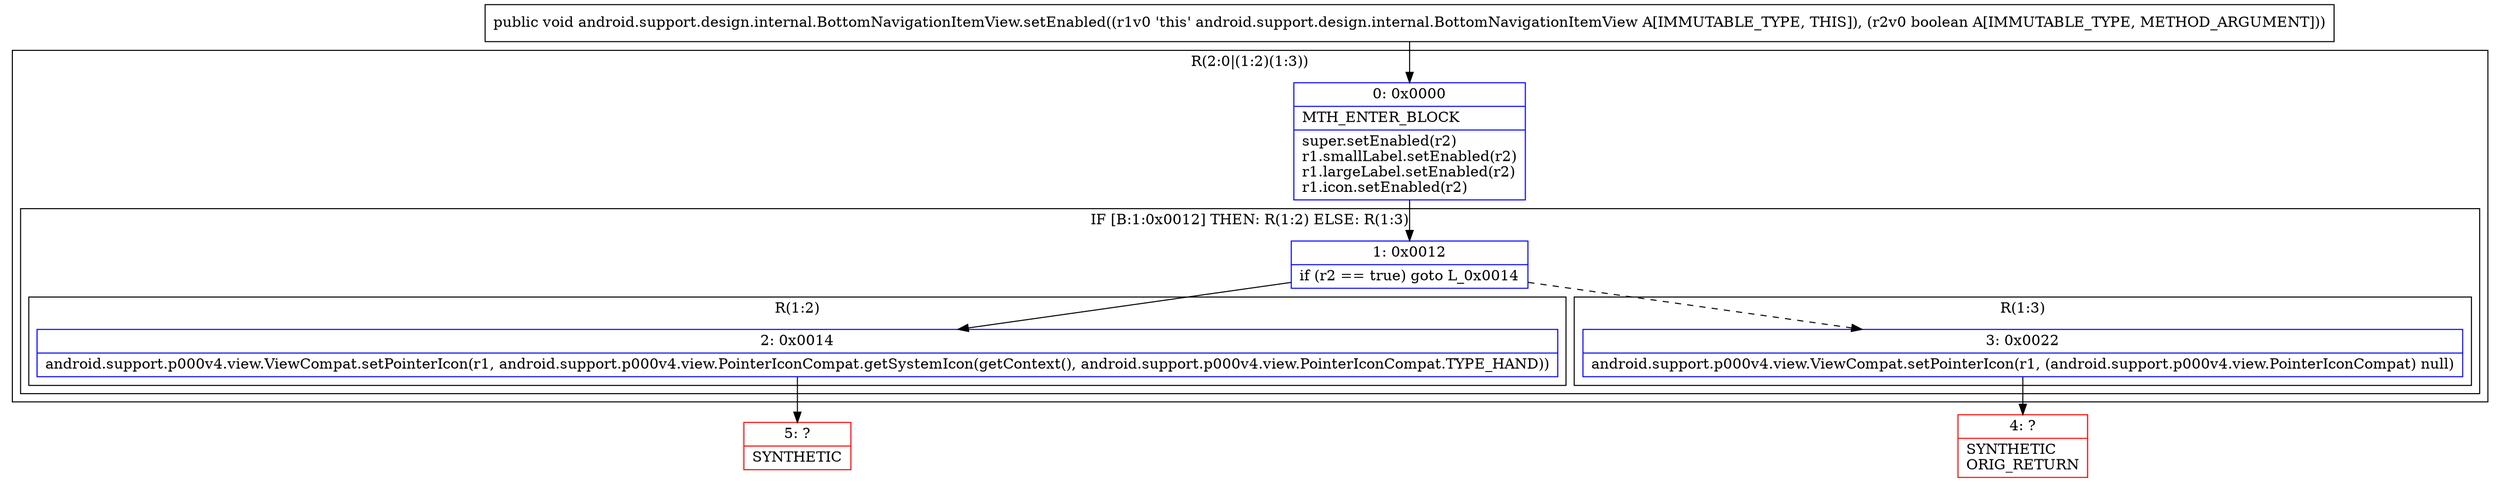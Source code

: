 digraph "CFG forandroid.support.design.internal.BottomNavigationItemView.setEnabled(Z)V" {
subgraph cluster_Region_1528450403 {
label = "R(2:0|(1:2)(1:3))";
node [shape=record,color=blue];
Node_0 [shape=record,label="{0\:\ 0x0000|MTH_ENTER_BLOCK\l|super.setEnabled(r2)\lr1.smallLabel.setEnabled(r2)\lr1.largeLabel.setEnabled(r2)\lr1.icon.setEnabled(r2)\l}"];
subgraph cluster_IfRegion_1871845802 {
label = "IF [B:1:0x0012] THEN: R(1:2) ELSE: R(1:3)";
node [shape=record,color=blue];
Node_1 [shape=record,label="{1\:\ 0x0012|if (r2 == true) goto L_0x0014\l}"];
subgraph cluster_Region_815516610 {
label = "R(1:2)";
node [shape=record,color=blue];
Node_2 [shape=record,label="{2\:\ 0x0014|android.support.p000v4.view.ViewCompat.setPointerIcon(r1, android.support.p000v4.view.PointerIconCompat.getSystemIcon(getContext(), android.support.p000v4.view.PointerIconCompat.TYPE_HAND))\l}"];
}
subgraph cluster_Region_1997429228 {
label = "R(1:3)";
node [shape=record,color=blue];
Node_3 [shape=record,label="{3\:\ 0x0022|android.support.p000v4.view.ViewCompat.setPointerIcon(r1, (android.support.p000v4.view.PointerIconCompat) null)\l}"];
}
}
}
Node_4 [shape=record,color=red,label="{4\:\ ?|SYNTHETIC\lORIG_RETURN\l}"];
Node_5 [shape=record,color=red,label="{5\:\ ?|SYNTHETIC\l}"];
MethodNode[shape=record,label="{public void android.support.design.internal.BottomNavigationItemView.setEnabled((r1v0 'this' android.support.design.internal.BottomNavigationItemView A[IMMUTABLE_TYPE, THIS]), (r2v0 boolean A[IMMUTABLE_TYPE, METHOD_ARGUMENT])) }"];
MethodNode -> Node_0;
Node_0 -> Node_1;
Node_1 -> Node_2;
Node_1 -> Node_3[style=dashed];
Node_2 -> Node_5;
Node_3 -> Node_4;
}

